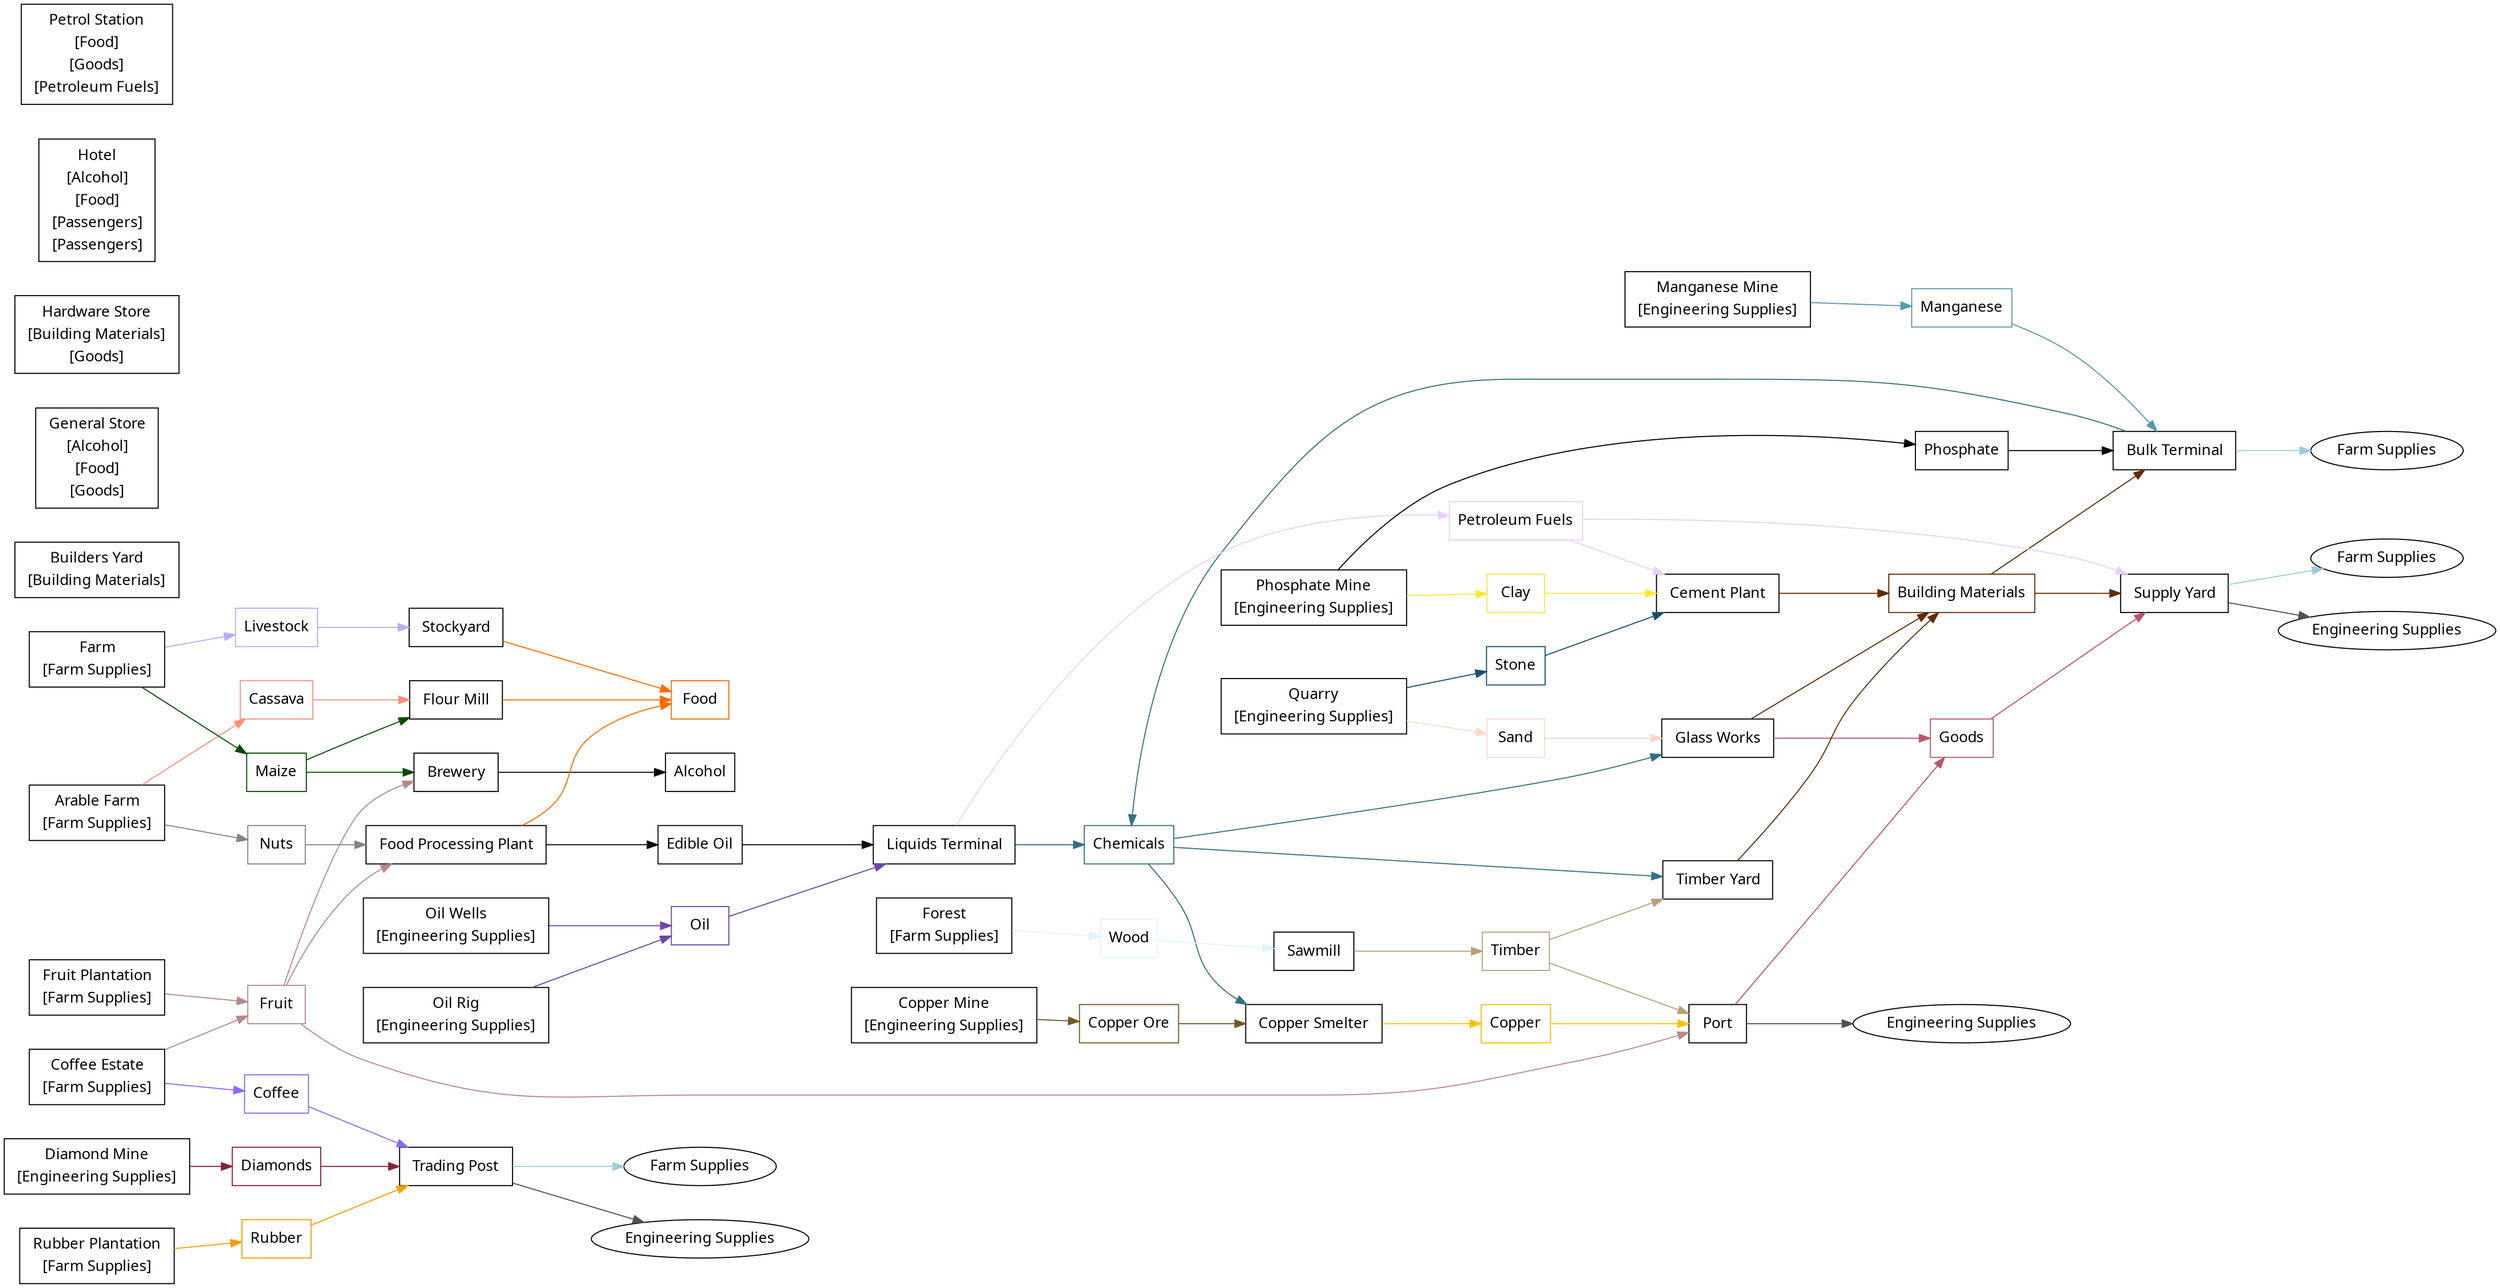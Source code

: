 digraph in_a_hot_country {
	graph [fname="docs/html/in_a_hot_country.dot",
		fontname="sans-serif",
		nodesep=0.44,
		rankdir=LR,
		ranksep=0.55,
		stylesheet="static/css/cargoflow_styles.css",
		tooltip="In A Hot Country"
	];
	C_alcohol	[color="#e000",
		fontname="sans-serif",
		href="cargos.html#alcohol",
		id=alcohol,
		label=Alcohol,
		shape=rectangle,
		target=_top];
	C_building_materials	[color="#602c4",
		fontname="sans-serif",
		href="cargos.html#building_materials",
		id=building_materials,
		label="Building Materials",
		shape=rectangle,
		target=_top];
	I_bulk_terminal	[fontname="sans-serif",
		href="industries.html#bulk_terminal",
		id=bulk_terminal,
		label=<
            <table border="0" cellborder="0">
                <tr><td>Bulk Terminal</td></tr>
                
                    
                    
                    
                
                    
                    
                    
                
                    
                    
                    
                
            </table>
        >,
		shape=box,
		target=_top,
		tooltip="Bulk Terminal"];
	C_building_materials -> I_bulk_terminal	[color="#602c4",
		tooltip="Building Materials -> Bulk Terminal",
		weight=3];
	I_supply_yard	[fontname="sans-serif",
		href="industries.html#supply_yard",
		id=supply_yard,
		label=<
            <table border="0" cellborder="0">
                <tr><td>Supply Yard</td></tr>
                
                    
                    
                    
                
                    
                    
                    
                
                    
                    
                    
                
            </table>
        >,
		shape=box,
		target=_top,
		tooltip="Supply Yard"];
	C_building_materials -> I_supply_yard	[color="#602c4",
		tooltip="Building Materials -> Supply Yard",
		weight=3];
	C_cassava	[color="#fc907c",
		fontname="sans-serif",
		href="cargos.html#cassava",
		id=cassava,
		label=Cassava,
		shape=rectangle,
		target=_top];
	I_flour_mill	[fontname="sans-serif",
		href="industries.html#flour_mill",
		id=flour_mill,
		label=<
            <table border="0" cellborder="0">
                <tr><td>Flour Mill</td></tr>
                
                    
                    
                    
                
                    
                    
                    
                
            </table>
        >,
		shape=box,
		target=_top,
		tooltip="Flour Mill"];
	C_cassava -> I_flour_mill	[color="#fc907c",
		tooltip="Cassava -> Flour Mill",
		weight=2];
	C_chemicals	[color="#347084",
		fontname="sans-serif",
		href="cargos.html#chemicals",
		id=chemicals,
		label=Chemicals,
		shape=rectangle,
		target=_top];
	I_copper_refinery	[fontname="sans-serif",
		href="industries.html#copper_refinery",
		id=copper_refinery,
		label=<
            <table border="0" cellborder="0">
                <tr><td>Copper Smelter</td></tr>
                
                    
                    
                    
                
                    
                    
                    
                
            </table>
        >,
		shape=box,
		target=_top,
		tooltip="Copper Smelter"];
	C_chemicals -> I_copper_refinery	[color="#347084",
		tooltip="Chemicals -> Copper Smelter",
		weight=2];
	I_glass_works	[fontname="sans-serif",
		href="industries.html#glass_works",
		id=glass_works,
		label=<
            <table border="0" cellborder="0">
                <tr><td>Glass Works</td></tr>
                
                    
                    
                    
                
                    
                    
                    
                
            </table>
        >,
		shape=box,
		target=_top,
		tooltip="Glass Works"];
	C_chemicals -> I_glass_works	[color="#347084",
		tooltip="Chemicals -> Glass Works",
		weight=2];
	I_lumber_yard	[fontname="sans-serif",
		href="industries.html#lumber_yard",
		id=lumber_yard,
		label=<
            <table border="0" cellborder="0">
                <tr><td>Timber Yard</td></tr>
                
                    
                    
                    
                
                    
                    
                    
                
            </table>
        >,
		shape=box,
		target=_top,
		tooltip="Timber Yard"];
	C_chemicals -> I_lumber_yard	[color="#347084",
		tooltip="Chemicals -> Timber Yard",
		weight=2];
	C_clay	[color="#fce83c",
		fontname="sans-serif",
		href="cargos.html#clay",
		id=clay,
		label=Clay,
		shape=rectangle,
		target=_top];
	I_cement_plant	[fontname="sans-serif",
		href="industries.html#cement_plant",
		id=cement_plant,
		label=<
            <table border="0" cellborder="0">
                <tr><td>Cement Plant</td></tr>
                
                    
                    
                    
                
                    
                    
                    
                
                    
                    
                    
                
            </table>
        >,
		shape=box,
		target=_top,
		tooltip="Cement Plant"];
	C_clay -> I_cement_plant	[color="#fce83c",
		tooltip="Clay -> Cement Plant",
		weight=3];
	C_coffee	[color="#8c68fc",
		fontname="sans-serif",
		href="cargos.html#coffee",
		id=coffee,
		label=Coffee,
		shape=rectangle,
		target=_top];
	I_trading_post	[fontname="sans-serif",
		href="industries.html#trading_post",
		id=trading_post,
		label=<
            <table border="0" cellborder="0">
                <tr><td>Trading Post</td></tr>
                
                    
                    
                    
                
                    
                    
                    
                
                    
                    
                    
                
            </table>
        >,
		shape=box,
		target=_top,
		tooltip="Trading Post"];
	C_coffee -> I_trading_post	[color="#8c68fc",
		tooltip="Coffee -> Trading Post",
		weight=3];
	C_copper	[color="#fcc00",
		fontname="sans-serif",
		href="cargos.html#copper",
		id=copper,
		label=Copper,
		shape=rectangle,
		target=_top];
	I_port	[fontname="sans-serif",
		href="industries.html#port",
		id=port,
		label=<
            <table border="0" cellborder="0">
                <tr><td>Port</td></tr>
                
                    
                    
                    
                
                    
                    
                    
                
                    
                    
                    
                
            </table>
        >,
		shape=box,
		target=_top,
		tooltip=Port];
	C_copper -> I_port	[color="#fcc00",
		tooltip="Copper -> Port",
		weight=3];
	C_copper_ore	[color="#74581c",
		fontname="sans-serif",
		href="cargos.html#copper_ore",
		id=copper_ore,
		label="Copper Ore",
		shape=rectangle,
		target=_top];
	C_copper_ore -> I_copper_refinery	[color="#74581c",
		tooltip="Copper Ore -> Copper Smelter",
		weight=2];
	C_diamonds	[color="#882034",
		fontname="sans-serif",
		href="cargos.html#diamonds",
		id=diamonds,
		label=Diamonds,
		shape=rectangle,
		target=_top];
	C_diamonds -> I_trading_post	[color="#882034",
		tooltip="Diamonds -> Trading Post",
		weight=3];
	C_edible_oil	[color="#060d4",
		fontname="sans-serif",
		href="cargos.html#edible_oil",
		id=edible_oil,
		label="Edible Oil",
		shape=rectangle,
		target=_top];
	I_liquids_terminal	[fontname="sans-serif",
		href="industries.html#liquids_terminal",
		id=liquids_terminal,
		label=<
            <table border="0" cellborder="0">
                <tr><td>Liquids Terminal</td></tr>
                
                    
                    
                    
                
                    
                    
                    
                
            </table>
        >,
		shape=box,
		target=_top,
		tooltip="Liquids Terminal"];
	C_edible_oil -> I_liquids_terminal	[color="#060d4",
		tooltip="Edible Oil -> Liquids Terminal",
		weight=2];
	C_food	[color="#fc6c0",
		fontname="sans-serif",
		href="cargos.html#food",
		id=food,
		label=Food,
		shape=rectangle,
		target=_top];
	C_fruits	[color="#b88888",
		fontname="sans-serif",
		href="cargos.html#fruits",
		id=fruits,
		label=Fruit,
		shape=rectangle,
		target=_top];
	I_brewery	[fontname="sans-serif",
		href="industries.html#brewery",
		id=brewery,
		label=<
            <table border="0" cellborder="0">
                <tr><td>Brewery</td></tr>
                
                    
                    
                    
                
                    
                    
                    
                
            </table>
        >,
		shape=box,
		target=_top,
		tooltip=Brewery];
	C_fruits -> I_brewery	[color="#b88888",
		tooltip="Fruit -> Brewery",
		weight=2];
	I_food_processor	[fontname="sans-serif",
		href="industries.html#food_processor",
		id=food_processor,
		label=<
            <table border="0" cellborder="0">
                <tr><td>Food Processing Plant</td></tr>
                
                    
                    
                    
                
                    
                    
                    
                
            </table>
        >,
		shape=box,
		target=_top,
		tooltip="Food Processing Plant"];
	C_fruits -> I_food_processor	[color="#b88888",
		tooltip="Fruit -> Food Processing Plant",
		weight=2];
	C_fruits -> I_port	[color="#b88888",
		tooltip="Fruit -> Port",
		weight=3];
	C_goods	[color="#bc546c",
		fontname="sans-serif",
		href="cargos.html#goods",
		id=goods,
		label=Goods,
		shape=rectangle,
		target=_top];
	C_goods -> I_supply_yard	[color="#bc546c",
		tooltip="Goods -> Supply Yard",
		weight=3];
	C_livestock	[color="#bca8fc",
		fontname="sans-serif",
		href="cargos.html#livestock",
		id=livestock,
		label=Livestock,
		shape=rectangle,
		target=_top];
	I_stockyard	[fontname="sans-serif",
		href="industries.html#stockyard",
		id=stockyard,
		label=<
            <table border="0" cellborder="0">
                <tr><td>Stockyard</td></tr>
                
                    
                    
                    
                
            </table>
        >,
		shape=box,
		target=_top,
		tooltip=Stockyard];
	C_livestock -> I_stockyard	[color="#bca8fc",
		tooltip="Livestock -> Stockyard",
		weight=1];
	C_maize	[color="#034a0",
		fontname="sans-serif",
		href="cargos.html#maize",
		id=maize,
		label=Maize,
		shape=rectangle,
		target=_top];
	C_maize -> I_brewery	[color="#034a0",
		tooltip="Maize -> Brewery",
		weight=2];
	C_maize -> I_flour_mill	[color="#034a0",
		tooltip="Maize -> Flour Mill",
		weight=2];
	C_manganese	[color="#5898ac",
		fontname="sans-serif",
		href="cargos.html#manganese",
		id=manganese,
		label=Manganese,
		shape=rectangle,
		target=_top];
	C_manganese -> I_bulk_terminal	[color="#5898ac",
		tooltip="Manganese -> Bulk Terminal",
		weight=3];
	C_nuts	[color="#848484",
		fontname="sans-serif",
		href="cargos.html#nuts",
		id=nuts,
		label=Nuts,
		shape=rectangle,
		target=_top];
	C_nuts -> I_food_processor	[color="#848484",
		tooltip="Nuts -> Food Processing Plant",
		weight=2];
	C_oil	[color="#7044a8",
		fontname="sans-serif",
		href="cargos.html#oil",
		id=oil,
		label=Oil,
		shape=rectangle,
		target=_top];
	C_oil -> I_liquids_terminal	[color="#7044a8",
		tooltip="Oil -> Liquids Terminal",
		weight=2];
	C_petrol	[color="#e8d0fc",
		fontname="sans-serif",
		href="cargos.html#petrol",
		id=petrol,
		label="Petroleum Fuels",
		shape=rectangle,
		target=_top];
	C_petrol -> I_cement_plant	[color="#e8d0fc",
		tooltip="Petroleum Fuels -> Cement Plant",
		weight=3];
	C_petrol -> I_supply_yard	[color="#e8d0fc",
		tooltip="Petroleum Fuels -> Supply Yard",
		weight=3];
	C_phosphate	[color="#a000",
		fontname="sans-serif",
		href="cargos.html#phosphate",
		id=phosphate,
		label=Phosphate,
		shape=rectangle,
		target=_top];
	C_phosphate -> I_bulk_terminal	[color="#a000",
		tooltip="Phosphate -> Bulk Terminal",
		weight=3];
	C_rubber	[color="#fc9c0",
		fontname="sans-serif",
		href="cargos.html#rubber",
		id=rubber,
		label=Rubber,
		shape=rectangle,
		target=_top];
	C_rubber -> I_trading_post	[color="#fc9c0",
		tooltip="Rubber -> Trading Post",
		weight=3];
	C_sand	[color="#fcd8c8",
		fontname="sans-serif",
		href="cargos.html#sand",
		id=sand,
		label=Sand,
		shape=rectangle,
		target=_top];
	C_sand -> I_glass_works	[color="#fcd8c8",
		tooltip="Sand -> Glass Works",
		weight=2];
	C_stone	[color="#18506c",
		fontname="sans-serif",
		href="cargos.html#stone",
		id=stone,
		label=Stone,
		shape=rectangle,
		target=_top];
	C_stone -> I_cement_plant	[color="#18506c",
		tooltip="Stone -> Cement Plant",
		weight=3];
	C_lumber	[color="#b8a078",
		fontname="sans-serif",
		href="cargos.html#lumber",
		id=lumber,
		label=Timber,
		shape=rectangle,
		target=_top];
	C_lumber -> I_port	[color="#b8a078",
		tooltip="Timber -> Port",
		weight=3];
	C_lumber -> I_lumber_yard	[color="#b8a078",
		tooltip="Timber -> Timber Yard",
		weight=2];
	C_wood	[color="#e0f4fc",
		fontname="sans-serif",
		href="cargos.html#wood",
		id=wood,
		label=Wood,
		shape=rectangle,
		target=_top];
	I_sawmill	[fontname="sans-serif",
		href="industries.html#sawmill",
		id=sawmill,
		label=<
            <table border="0" cellborder="0">
                <tr><td>Sawmill</td></tr>
                
                    
                    
                    
                
            </table>
        >,
		shape=box,
		target=_top,
		tooltip=Sawmill];
	C_wood -> I_sawmill	[color="#e0f4fc",
		tooltip="Wood -> Sawmill",
		weight=1];
	I_arable_farm	[fontname="sans-serif",
		href="industries.html#arable_farm",
		id=arable_farm,
		label=<
            <table border="0" cellborder="0">
                <tr><td>Arable Farm</td></tr>
                
                    
                        <tr><td>[Farm Supplies]</td></tr>
                    
                    
                    
                
            </table>
        >,
		shape=box,
		target=_top,
		tooltip="Arable Farm"];
	I_arable_farm -> C_cassava	[color="#fc907c",
		tooltip="Arable Farm -> Cassava",
		weight=2];
	I_arable_farm -> C_nuts	[color="#848484",
		tooltip="Arable Farm -> Nuts",
		weight=2];
	I_brewery -> C_alcohol	[color="#e000",
		tooltip="Brewery -> Alcohol",
		weight=1];
	I_builders_yard	[fontname="sans-serif",
		href="industries.html#builders_yard",
		id=builders_yard,
		label=<
            <table border="0" cellborder="0">
                <tr><td>Builders Yard</td></tr>
                
                    
                    
                    
                        <tr><td>[Building Materials]</td></tr>
                    
                
            </table>
        >,
		shape=box,
		target=_top,
		tooltip="Builders Yard"];
	I_bulk_terminal -> C_chemicals	[color="#347084",
		tooltip="Bulk Terminal -> Chemicals",
		weight=2];
	C_farm_supplies_bulk_terminal	[fontname="sans-serif",
		href="cargos.html#farm_supplies",
		id=farm_supplies,
		label="Farm Supplies",
		shape=ellipse,
		target=_top];
	I_bulk_terminal -> C_farm_supplies_bulk_terminal	[color="#9cccdc",
		tooltip="Bulk Terminal -> Farm Supplies",
		weight=2];
	I_cement_plant -> C_building_materials	[color="#602c4",
		tooltip="Cement Plant -> Building Materials",
		weight=1];
	I_coffee_estate	[fontname="sans-serif",
		href="industries.html#coffee_estate",
		id=coffee_estate,
		label=<
            <table border="0" cellborder="0">
                <tr><td>Coffee Estate</td></tr>
                
                    
                        <tr><td>[Farm Supplies]</td></tr>
                    
                    
                    
                
            </table>
        >,
		shape=box,
		target=_top,
		tooltip="Coffee Estate"];
	I_coffee_estate -> C_coffee	[color="#8c68fc",
		tooltip="Coffee Estate -> Coffee",
		weight=2];
	I_coffee_estate -> C_fruits	[color="#b88888",
		tooltip="Coffee Estate -> Fruit",
		weight=2];
	I_copper_mine	[fontname="sans-serif",
		href="industries.html#copper_mine",
		id=copper_mine,
		label=<
            <table border="0" cellborder="0">
                <tr><td>Copper Mine</td></tr>
                
                    
                        <tr><td>[Engineering Supplies]</td></tr>
                    
                    
                    
                
            </table>
        >,
		shape=box,
		target=_top,
		tooltip="Copper Mine"];
	I_copper_mine -> C_copper_ore	[color="#74581c",
		tooltip="Copper Mine -> Copper Ore",
		weight=1];
	I_copper_refinery -> C_copper	[color="#fcc00",
		tooltip="Copper Smelter -> Copper",
		weight=1];
	I_diamond_mine	[fontname="sans-serif",
		href="industries.html#diamond_mine",
		id=diamond_mine,
		label=<
            <table border="0" cellborder="0">
                <tr><td>Diamond Mine</td></tr>
                
                    
                        <tr><td>[Engineering Supplies]</td></tr>
                    
                    
                    
                
            </table>
        >,
		shape=box,
		target=_top,
		tooltip="Diamond Mine"];
	I_diamond_mine -> C_diamonds	[color="#882034",
		tooltip="Diamond Mine -> Diamonds",
		weight=1];
	I_farm	[fontname="sans-serif",
		href="industries.html#farm",
		id=farm,
		label=<
            <table border="0" cellborder="0">
                <tr><td>Farm</td></tr>
                
                    
                        <tr><td>[Farm Supplies]</td></tr>
                    
                    
                    
                
            </table>
        >,
		shape=box,
		target=_top,
		tooltip=Farm];
	I_farm -> C_livestock	[color="#bca8fc",
		tooltip="Farm -> Livestock",
		weight=2];
	I_farm -> C_maize	[color="#034a0",
		tooltip="Farm -> Maize",
		weight=2];
	I_flour_mill -> C_food	[color="#fc6c0",
		tooltip="Flour Mill -> Food",
		weight=1];
	I_food_processor -> C_edible_oil	[color="#060d4",
		tooltip="Food Processing Plant -> Edible Oil",
		weight=2];
	I_food_processor -> C_food	[color="#fc6c0",
		tooltip="Food Processing Plant -> Food",
		weight=2];
	I_forest	[fontname="sans-serif",
		href="industries.html#forest",
		id=forest,
		label=<
            <table border="0" cellborder="0">
                <tr><td>Forest</td></tr>
                
                    
                        <tr><td>[Farm Supplies]</td></tr>
                    
                    
                    
                
            </table>
        >,
		shape=box,
		target=_top,
		tooltip=Forest];
	I_forest -> C_wood	[color="#e0f4fc",
		tooltip="Forest -> Wood",
		weight=1];
	I_fruit_plantation	[fontname="sans-serif",
		href="industries.html#fruit_plantation",
		id=fruit_plantation,
		label=<
            <table border="0" cellborder="0">
                <tr><td>Fruit Plantation</td></tr>
                
                    
                        <tr><td>[Farm Supplies]</td></tr>
                    
                    
                    
                
            </table>
        >,
		shape=box,
		target=_top,
		tooltip="Fruit Plantation"];
	I_fruit_plantation -> C_fruits	[color="#b88888",
		tooltip="Fruit Plantation -> Fruit",
		weight=1];
	I_general_store	[fontname="sans-serif",
		href="industries.html#general_store",
		id=general_store,
		label=<
            <table border="0" cellborder="0">
                <tr><td>General Store</td></tr>
                
                    
                    
                    
                        <tr><td>[Alcohol]</td></tr>
                    
                
                    
                    
                    
                        <tr><td>[Food]</td></tr>
                    
                
                    
                    
                    
                        <tr><td>[Goods]</td></tr>
                    
                
            </table>
        >,
		shape=box,
		target=_top,
		tooltip="General Store"];
	I_glass_works -> C_building_materials	[color="#602c4",
		tooltip="Glass Works -> Building Materials",
		weight=2];
	I_glass_works -> C_goods	[color="#bc546c",
		tooltip="Glass Works -> Goods",
		weight=2];
	I_hardware_store	[fontname="sans-serif",
		href="industries.html#hardware_store",
		id=hardware_store,
		label=<
            <table border="0" cellborder="0">
                <tr><td>Hardware Store</td></tr>
                
                    
                    
                    
                        <tr><td>[Building Materials]</td></tr>
                    
                
                    
                    
                    
                        <tr><td>[Goods]</td></tr>
                    
                
            </table>
        >,
		shape=box,
		target=_top,
		tooltip="Hardware Store"];
	I_hotel	[fontname="sans-serif",
		href="industries.html#hotel",
		id=hotel,
		label=<
            <table border="0" cellborder="0">
                <tr><td>Hotel</td></tr>
                
                    
                    
                    
                        <tr><td>[Alcohol]</td></tr>
                    
                
                    
                    
                    
                        <tr><td>[Food]</td></tr>
                    
                
                    
                    
                        <tr><td>[Passengers]</td></tr>
                    
                    
                        <tr><td>[Passengers]</td></tr>
                    
                
            </table>
        >,
		shape=box,
		target=_top,
		tooltip=Hotel];
	I_liquids_terminal -> C_chemicals	[color="#347084",
		tooltip="Liquids Terminal -> Chemicals",
		weight=2];
	I_liquids_terminal -> C_petrol	[color="#e8d0fc",
		tooltip="Liquids Terminal -> Petroleum Fuels",
		weight=2];
	I_manganese_mine	[fontname="sans-serif",
		href="industries.html#manganese_mine",
		id=manganese_mine,
		label=<
            <table border="0" cellborder="0">
                <tr><td>Manganese Mine</td></tr>
                
                    
                        <tr><td>[Engineering Supplies]</td></tr>
                    
                    
                    
                
            </table>
        >,
		shape=box,
		target=_top,
		tooltip="Manganese Mine"];
	I_manganese_mine -> C_manganese	[color="#5898ac",
		tooltip="Manganese Mine -> Manganese",
		weight=1];
	I_oil_rig	[fontname="sans-serif",
		href="industries.html#oil_rig",
		id=oil_rig,
		label=<
            <table border="0" cellborder="0">
                <tr><td>Oil Rig</td></tr>
                
                    
                        <tr><td>[Engineering Supplies]</td></tr>
                    
                    
                    
                
            </table>
        >,
		shape=box,
		target=_top,
		tooltip="Oil Rig"];
	I_oil_rig -> C_oil	[color="#7044a8",
		tooltip="Oil Rig -> Oil",
		weight=2];
	I_oil_wells	[fontname="sans-serif",
		href="industries.html#oil_wells",
		id=oil_wells,
		label=<
            <table border="0" cellborder="0">
                <tr><td>Oil Wells</td></tr>
                
                    
                        <tr><td>[Engineering Supplies]</td></tr>
                    
                    
                    
                
            </table>
        >,
		shape=box,
		target=_top,
		tooltip="Oil Wells"];
	I_oil_wells -> C_oil	[color="#7044a8",
		tooltip="Oil Wells -> Oil",
		weight=1];
	I_petrol_pump	[fontname="sans-serif",
		href="industries.html#petrol_pump",
		id=petrol_pump,
		label=<
            <table border="0" cellborder="0">
                <tr><td>Petrol Station</td></tr>
                
                    
                    
                    
                        <tr><td>[Food]</td></tr>
                    
                
                    
                    
                    
                        <tr><td>[Goods]</td></tr>
                    
                
                    
                    
                    
                        <tr><td>[Petroleum Fuels]</td></tr>
                    
                
            </table>
        >,
		shape=box,
		target=_top,
		tooltip="Petrol Station"];
	I_phosphate_mine	[fontname="sans-serif",
		href="industries.html#phosphate_mine",
		id=phosphate_mine,
		label=<
            <table border="0" cellborder="0">
                <tr><td>Phosphate Mine</td></tr>
                
                    
                        <tr><td>[Engineering Supplies]</td></tr>
                    
                    
                    
                
            </table>
        >,
		shape=box,
		target=_top,
		tooltip="Phosphate Mine"];
	I_phosphate_mine -> C_clay	[color="#fce83c",
		tooltip="Phosphate Mine -> Clay",
		weight=2];
	I_phosphate_mine -> C_phosphate	[color="#a000",
		tooltip="Phosphate Mine -> Phosphate",
		weight=2];
	I_port -> C_goods	[color="#bc546c",
		tooltip="Port -> Goods",
		weight=2];
	C_engineering_supplies_port	[fontname="sans-serif",
		href="cargos.html#engineering_supplies",
		id=engineering_supplies,
		label="Engineering Supplies",
		shape=ellipse,
		target=_top];
	I_port -> C_engineering_supplies_port	[color="#505050",
		tooltip="Port -> Engineering Supplies",
		weight=2];
	I_quarry	[fontname="sans-serif",
		href="industries.html#quarry",
		id=quarry,
		label=<
            <table border="0" cellborder="0">
                <tr><td>Quarry</td></tr>
                
                    
                        <tr><td>[Engineering Supplies]</td></tr>
                    
                    
                    
                
            </table>
        >,
		shape=box,
		target=_top,
		tooltip=Quarry];
	I_quarry -> C_sand	[color="#fcd8c8",
		tooltip="Quarry -> Sand",
		weight=2];
	I_quarry -> C_stone	[color="#18506c",
		tooltip="Quarry -> Stone",
		weight=2];
	I_rubber_plantation	[fontname="sans-serif",
		href="industries.html#rubber_plantation",
		id=rubber_plantation,
		label=<
            <table border="0" cellborder="0">
                <tr><td>Rubber Plantation</td></tr>
                
                    
                        <tr><td>[Farm Supplies]</td></tr>
                    
                    
                    
                
            </table>
        >,
		shape=box,
		target=_top,
		tooltip="Rubber Plantation"];
	I_rubber_plantation -> C_rubber	[color="#fc9c0",
		tooltip="Rubber Plantation -> Rubber",
		weight=1];
	I_sawmill -> C_lumber	[color="#b8a078",
		tooltip="Sawmill -> Timber",
		weight=1];
	I_stockyard -> C_food	[color="#fc6c0",
		tooltip="Stockyard -> Food",
		weight=1];
	C_engineering_supplies_supply_yard	[fontname="sans-serif",
		href="cargos.html#engineering_supplies",
		id=engineering_supplies,
		label="Engineering Supplies",
		shape=ellipse,
		target=_top];
	I_supply_yard -> C_engineering_supplies_supply_yard	[color="#505050",
		tooltip="Supply Yard -> Engineering Supplies",
		weight=2];
	C_farm_supplies_supply_yard	[fontname="sans-serif",
		href="cargos.html#farm_supplies",
		id=farm_supplies,
		label="Farm Supplies",
		shape=ellipse,
		target=_top];
	I_supply_yard -> C_farm_supplies_supply_yard	[color="#9cccdc",
		tooltip="Supply Yard -> Farm Supplies",
		weight=2];
	I_lumber_yard -> C_building_materials	[color="#602c4",
		tooltip="Timber Yard -> Building Materials",
		weight=1];
	C_engineering_supplies_trading_post	[fontname="sans-serif",
		href="cargos.html#engineering_supplies",
		id=engineering_supplies,
		label="Engineering Supplies",
		shape=ellipse,
		target=_top];
	I_trading_post -> C_engineering_supplies_trading_post	[color="#505050",
		tooltip="Trading Post -> Engineering Supplies",
		weight=2];
	C_farm_supplies_trading_post	[fontname="sans-serif",
		href="cargos.html#farm_supplies",
		id=farm_supplies,
		label="Farm Supplies",
		shape=ellipse,
		target=_top];
	I_trading_post -> C_farm_supplies_trading_post	[color="#9cccdc",
		tooltip="Trading Post -> Farm Supplies",
		weight=2];
}
